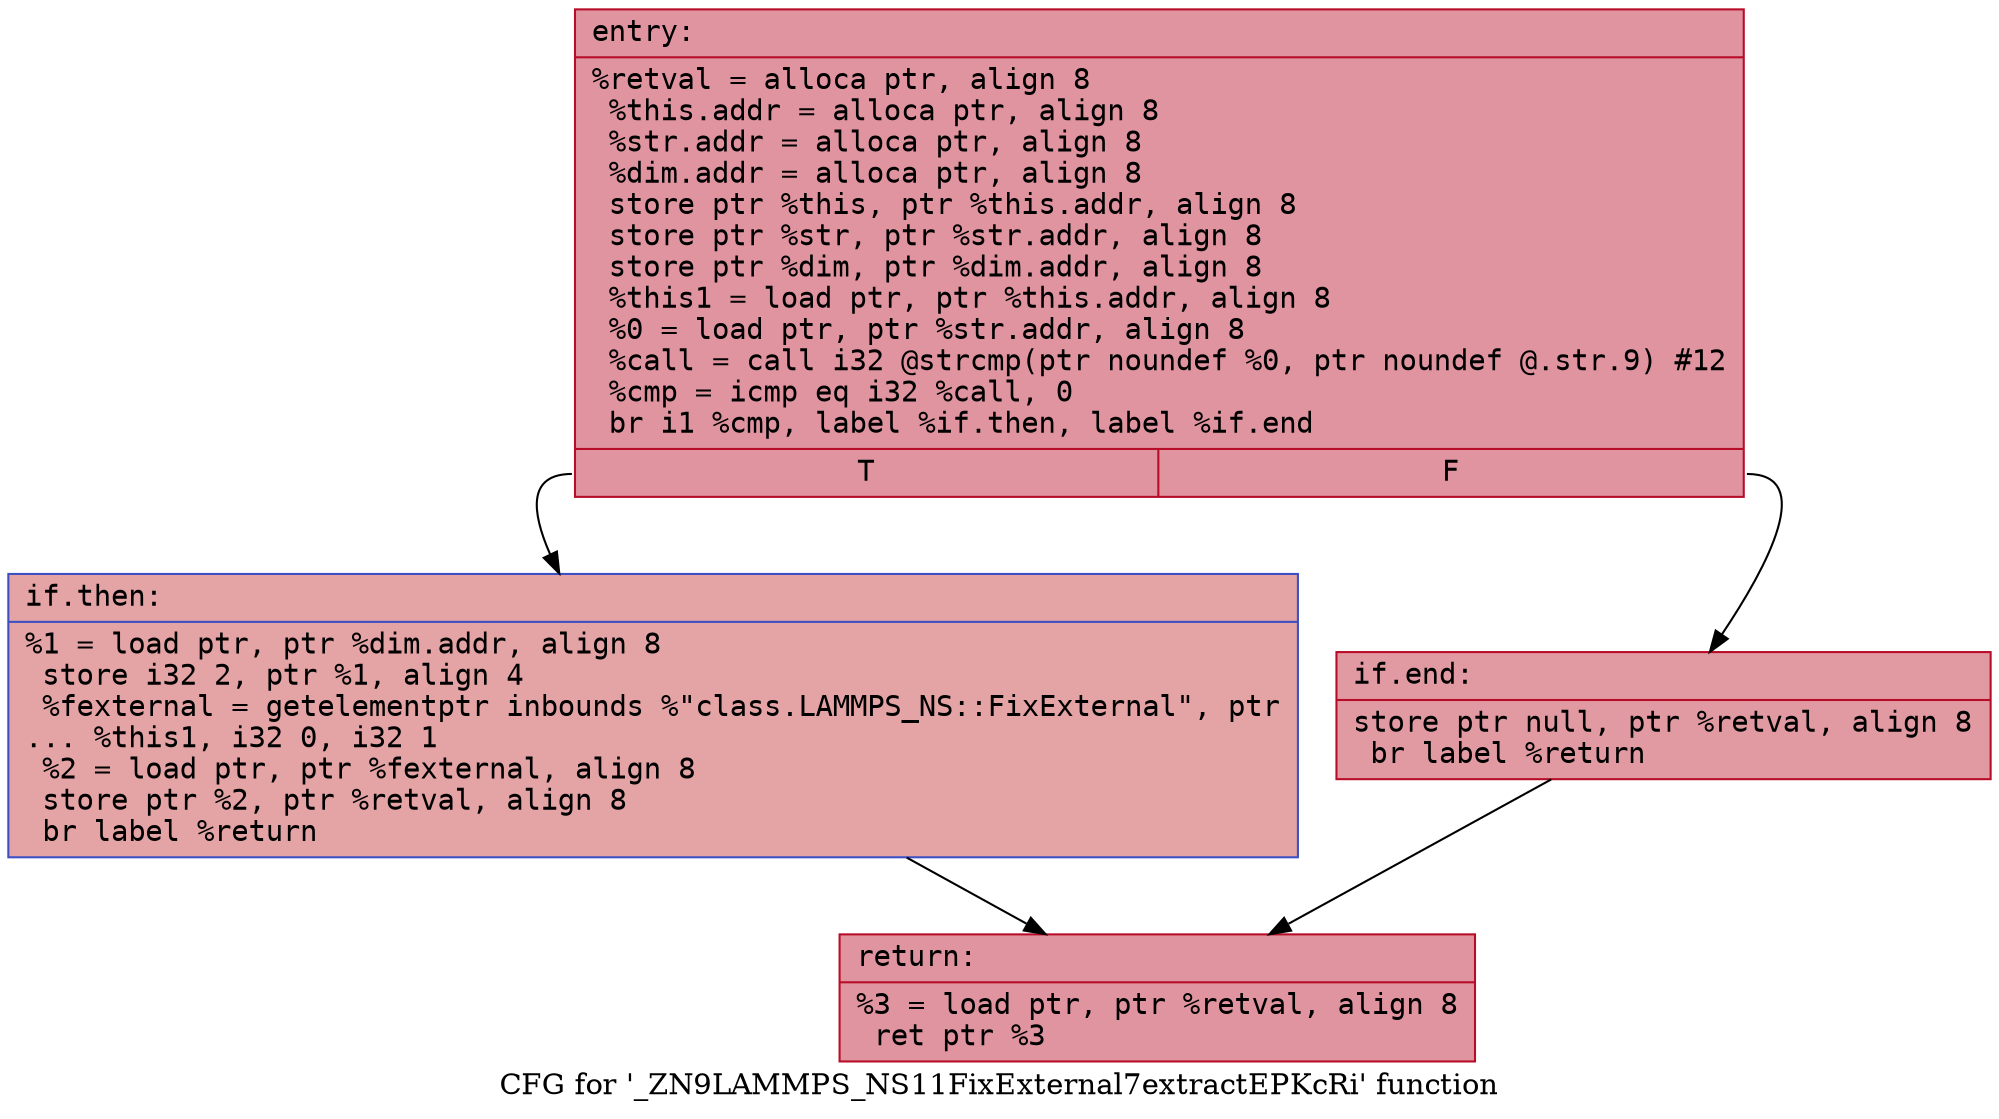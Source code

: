 digraph "CFG for '_ZN9LAMMPS_NS11FixExternal7extractEPKcRi' function" {
	label="CFG for '_ZN9LAMMPS_NS11FixExternal7extractEPKcRi' function";

	Node0x5634c6571c20 [shape=record,color="#b70d28ff", style=filled, fillcolor="#b70d2870" fontname="Courier",label="{entry:\l|  %retval = alloca ptr, align 8\l  %this.addr = alloca ptr, align 8\l  %str.addr = alloca ptr, align 8\l  %dim.addr = alloca ptr, align 8\l  store ptr %this, ptr %this.addr, align 8\l  store ptr %str, ptr %str.addr, align 8\l  store ptr %dim, ptr %dim.addr, align 8\l  %this1 = load ptr, ptr %this.addr, align 8\l  %0 = load ptr, ptr %str.addr, align 8\l  %call = call i32 @strcmp(ptr noundef %0, ptr noundef @.str.9) #12\l  %cmp = icmp eq i32 %call, 0\l  br i1 %cmp, label %if.then, label %if.end\l|{<s0>T|<s1>F}}"];
	Node0x5634c6571c20:s0 -> Node0x5634c6572370[tooltip="entry -> if.then\nProbability 37.50%" ];
	Node0x5634c6571c20:s1 -> Node0x5634c65723e0[tooltip="entry -> if.end\nProbability 62.50%" ];
	Node0x5634c6572370 [shape=record,color="#3d50c3ff", style=filled, fillcolor="#c32e3170" fontname="Courier",label="{if.then:\l|  %1 = load ptr, ptr %dim.addr, align 8\l  store i32 2, ptr %1, align 4\l  %fexternal = getelementptr inbounds %\"class.LAMMPS_NS::FixExternal\", ptr\l... %this1, i32 0, i32 1\l  %2 = load ptr, ptr %fexternal, align 8\l  store ptr %2, ptr %retval, align 8\l  br label %return\l}"];
	Node0x5634c6572370 -> Node0x5634c65728f0[tooltip="if.then -> return\nProbability 100.00%" ];
	Node0x5634c65723e0 [shape=record,color="#b70d28ff", style=filled, fillcolor="#bb1b2c70" fontname="Courier",label="{if.end:\l|  store ptr null, ptr %retval, align 8\l  br label %return\l}"];
	Node0x5634c65723e0 -> Node0x5634c65728f0[tooltip="if.end -> return\nProbability 100.00%" ];
	Node0x5634c65728f0 [shape=record,color="#b70d28ff", style=filled, fillcolor="#b70d2870" fontname="Courier",label="{return:\l|  %3 = load ptr, ptr %retval, align 8\l  ret ptr %3\l}"];
}
